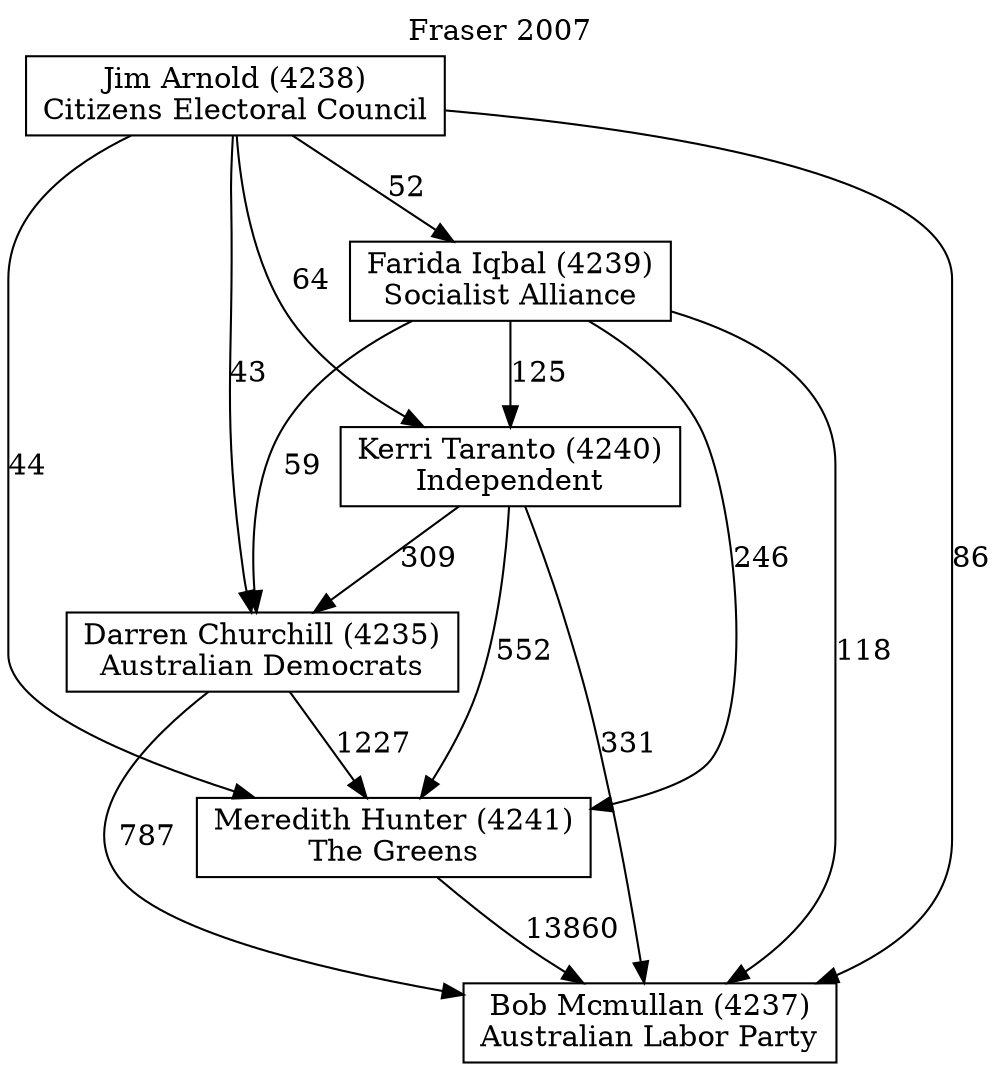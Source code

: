 // House preference flow
digraph "Bob Mcmullan (4237)_Fraser_2007" {
	graph [label="Fraser 2007" labelloc=t mclimit=10]
	node [shape=box]
	"Bob Mcmullan (4237)" [label="Bob Mcmullan (4237)
Australian Labor Party"]
	"Darren Churchill (4235)" [label="Darren Churchill (4235)
Australian Democrats"]
	"Farida Iqbal (4239)" [label="Farida Iqbal (4239)
Socialist Alliance"]
	"Jim Arnold (4238)" [label="Jim Arnold (4238)
Citizens Electoral Council"]
	"Kerri Taranto (4240)" [label="Kerri Taranto (4240)
Independent"]
	"Meredith Hunter (4241)" [label="Meredith Hunter (4241)
The Greens"]
	"Darren Churchill (4235)" -> "Bob Mcmullan (4237)" [label=787]
	"Darren Churchill (4235)" -> "Meredith Hunter (4241)" [label=1227]
	"Farida Iqbal (4239)" -> "Bob Mcmullan (4237)" [label=118]
	"Farida Iqbal (4239)" -> "Darren Churchill (4235)" [label=59]
	"Farida Iqbal (4239)" -> "Kerri Taranto (4240)" [label=125]
	"Farida Iqbal (4239)" -> "Meredith Hunter (4241)" [label=246]
	"Jim Arnold (4238)" -> "Bob Mcmullan (4237)" [label=86]
	"Jim Arnold (4238)" -> "Darren Churchill (4235)" [label=43]
	"Jim Arnold (4238)" -> "Farida Iqbal (4239)" [label=52]
	"Jim Arnold (4238)" -> "Kerri Taranto (4240)" [label=64]
	"Jim Arnold (4238)" -> "Meredith Hunter (4241)" [label=44]
	"Kerri Taranto (4240)" -> "Bob Mcmullan (4237)" [label=331]
	"Kerri Taranto (4240)" -> "Darren Churchill (4235)" [label=309]
	"Kerri Taranto (4240)" -> "Meredith Hunter (4241)" [label=552]
	"Meredith Hunter (4241)" -> "Bob Mcmullan (4237)" [label=13860]
}

